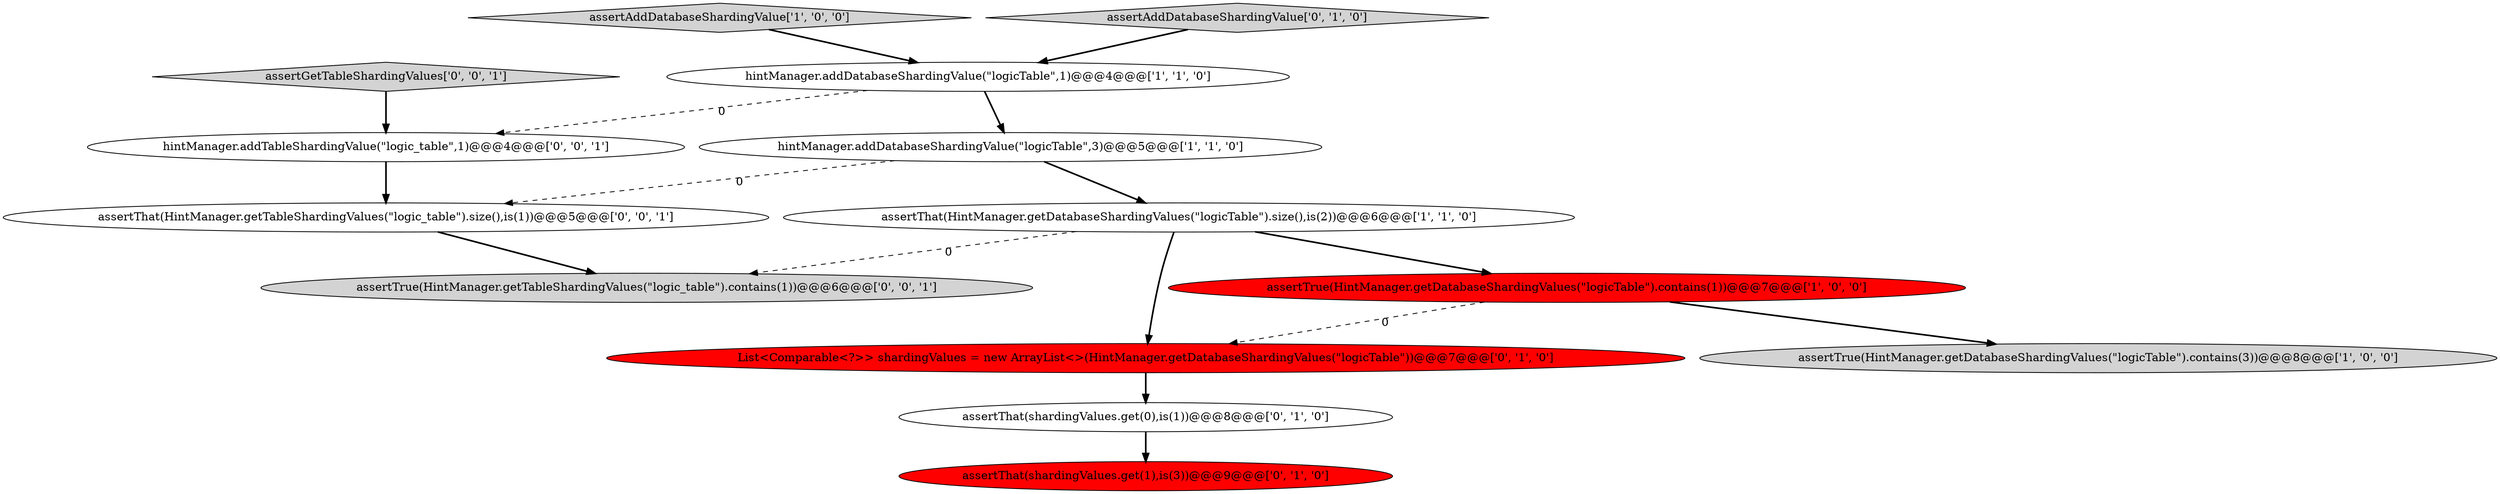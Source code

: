 digraph {
11 [style = filled, label = "assertTrue(HintManager.getTableShardingValues(\"logic_table\").contains(1))@@@6@@@['0', '0', '1']", fillcolor = lightgray, shape = ellipse image = "AAA0AAABBB3BBB"];
10 [style = filled, label = "assertGetTableShardingValues['0', '0', '1']", fillcolor = lightgray, shape = diamond image = "AAA0AAABBB3BBB"];
13 [style = filled, label = "assertThat(HintManager.getTableShardingValues(\"logic_table\").size(),is(1))@@@5@@@['0', '0', '1']", fillcolor = white, shape = ellipse image = "AAA0AAABBB3BBB"];
4 [style = filled, label = "assertAddDatabaseShardingValue['1', '0', '0']", fillcolor = lightgray, shape = diamond image = "AAA0AAABBB1BBB"];
8 [style = filled, label = "List<Comparable<?>> shardingValues = new ArrayList<>(HintManager.getDatabaseShardingValues(\"logicTable\"))@@@7@@@['0', '1', '0']", fillcolor = red, shape = ellipse image = "AAA1AAABBB2BBB"];
5 [style = filled, label = "hintManager.addDatabaseShardingValue(\"logicTable\",3)@@@5@@@['1', '1', '0']", fillcolor = white, shape = ellipse image = "AAA0AAABBB1BBB"];
12 [style = filled, label = "hintManager.addTableShardingValue(\"logic_table\",1)@@@4@@@['0', '0', '1']", fillcolor = white, shape = ellipse image = "AAA0AAABBB3BBB"];
6 [style = filled, label = "assertThat(shardingValues.get(0),is(1))@@@8@@@['0', '1', '0']", fillcolor = white, shape = ellipse image = "AAA0AAABBB2BBB"];
2 [style = filled, label = "assertThat(HintManager.getDatabaseShardingValues(\"logicTable\").size(),is(2))@@@6@@@['1', '1', '0']", fillcolor = white, shape = ellipse image = "AAA0AAABBB1BBB"];
1 [style = filled, label = "hintManager.addDatabaseShardingValue(\"logicTable\",1)@@@4@@@['1', '1', '0']", fillcolor = white, shape = ellipse image = "AAA0AAABBB1BBB"];
9 [style = filled, label = "assertThat(shardingValues.get(1),is(3))@@@9@@@['0', '1', '0']", fillcolor = red, shape = ellipse image = "AAA1AAABBB2BBB"];
0 [style = filled, label = "assertTrue(HintManager.getDatabaseShardingValues(\"logicTable\").contains(3))@@@8@@@['1', '0', '0']", fillcolor = lightgray, shape = ellipse image = "AAA0AAABBB1BBB"];
7 [style = filled, label = "assertAddDatabaseShardingValue['0', '1', '0']", fillcolor = lightgray, shape = diamond image = "AAA0AAABBB2BBB"];
3 [style = filled, label = "assertTrue(HintManager.getDatabaseShardingValues(\"logicTable\").contains(1))@@@7@@@['1', '0', '0']", fillcolor = red, shape = ellipse image = "AAA1AAABBB1BBB"];
1->5 [style = bold, label=""];
5->13 [style = dashed, label="0"];
3->8 [style = dashed, label="0"];
12->13 [style = bold, label=""];
1->12 [style = dashed, label="0"];
2->11 [style = dashed, label="0"];
5->2 [style = bold, label=""];
4->1 [style = bold, label=""];
8->6 [style = bold, label=""];
7->1 [style = bold, label=""];
6->9 [style = bold, label=""];
10->12 [style = bold, label=""];
13->11 [style = bold, label=""];
3->0 [style = bold, label=""];
2->3 [style = bold, label=""];
2->8 [style = bold, label=""];
}

